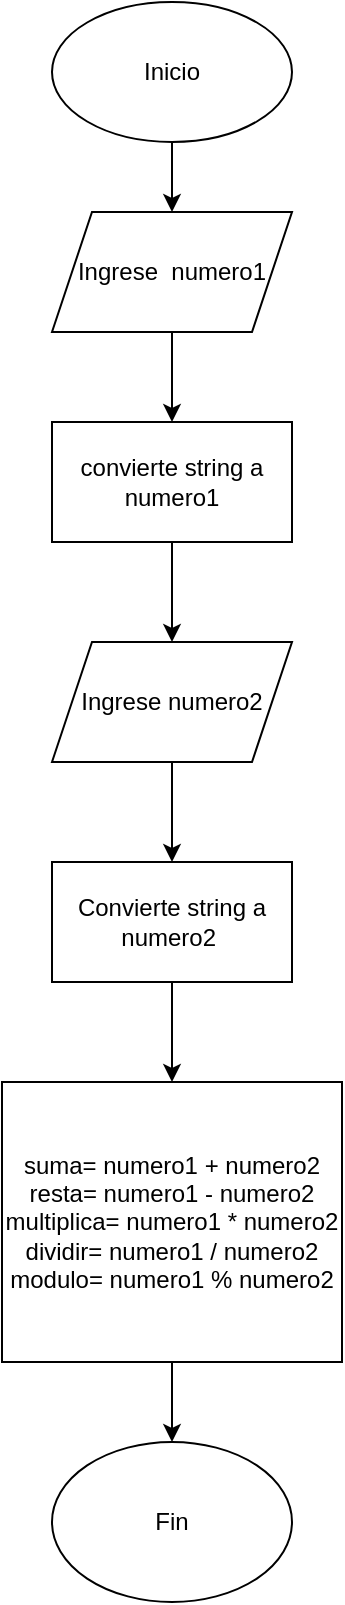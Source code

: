 <mxfile>
    <diagram id="3ZugwrGllw3BKqDUmhUk" name="Page-1">
        <mxGraphModel dx="500" dy="409" grid="1" gridSize="10" guides="1" tooltips="1" connect="1" arrows="1" fold="1" page="1" pageScale="1" pageWidth="827" pageHeight="1169" math="0" shadow="0">
            <root>
                <mxCell id="0"/>
                <mxCell id="1" parent="0"/>
                <mxCell id="4" value="" style="edgeStyle=none;html=1;" edge="1" parent="1" source="2" target="3">
                    <mxGeometry relative="1" as="geometry"/>
                </mxCell>
                <mxCell id="2" value="Inicio" style="ellipse;whiteSpace=wrap;html=1;" vertex="1" parent="1">
                    <mxGeometry x="305" y="80" width="120" height="70" as="geometry"/>
                </mxCell>
                <mxCell id="6" value="" style="edgeStyle=none;html=1;" edge="1" parent="1" source="3" target="5">
                    <mxGeometry relative="1" as="geometry"/>
                </mxCell>
                <mxCell id="3" value="Ingrese&amp;nbsp; numero1" style="shape=parallelogram;perimeter=parallelogramPerimeter;whiteSpace=wrap;html=1;fixedSize=1;" vertex="1" parent="1">
                    <mxGeometry x="305" y="185" width="120" height="60" as="geometry"/>
                </mxCell>
                <mxCell id="8" value="" style="edgeStyle=none;html=1;" edge="1" parent="1" source="5" target="7">
                    <mxGeometry relative="1" as="geometry"/>
                </mxCell>
                <mxCell id="5" value="convierte string a numero1" style="rounded=0;whiteSpace=wrap;html=1;" vertex="1" parent="1">
                    <mxGeometry x="305" y="290" width="120" height="60" as="geometry"/>
                </mxCell>
                <mxCell id="10" value="" style="edgeStyle=none;html=1;" edge="1" parent="1" source="7" target="9">
                    <mxGeometry relative="1" as="geometry"/>
                </mxCell>
                <mxCell id="7" value="Ingrese numero2" style="shape=parallelogram;perimeter=parallelogramPerimeter;whiteSpace=wrap;html=1;fixedSize=1;" vertex="1" parent="1">
                    <mxGeometry x="305" y="400" width="120" height="60" as="geometry"/>
                </mxCell>
                <mxCell id="12" value="" style="edgeStyle=none;html=1;" edge="1" parent="1" source="9" target="11">
                    <mxGeometry relative="1" as="geometry"/>
                </mxCell>
                <mxCell id="9" value="Convierte string a numero2&amp;nbsp;" style="rounded=0;whiteSpace=wrap;html=1;" vertex="1" parent="1">
                    <mxGeometry x="305" y="510" width="120" height="60" as="geometry"/>
                </mxCell>
                <mxCell id="15" value="" style="edgeStyle=none;html=1;" edge="1" parent="1" source="11" target="14">
                    <mxGeometry relative="1" as="geometry"/>
                </mxCell>
                <mxCell id="11" value="suma= numero1 + numero2&lt;br&gt;resta= numero1 - numero2&lt;br&gt;multiplica= numero1 * numero2&lt;br&gt;dividir= numero1 / numero2&lt;br&gt;modulo= numero1 % numero2" style="rounded=0;whiteSpace=wrap;html=1;" vertex="1" parent="1">
                    <mxGeometry x="280" y="620" width="170" height="140" as="geometry"/>
                </mxCell>
                <mxCell id="14" value="Fin&lt;br&gt;" style="ellipse;whiteSpace=wrap;html=1;" vertex="1" parent="1">
                    <mxGeometry x="305" y="800" width="120" height="80" as="geometry"/>
                </mxCell>
            </root>
        </mxGraphModel>
    </diagram>
</mxfile>